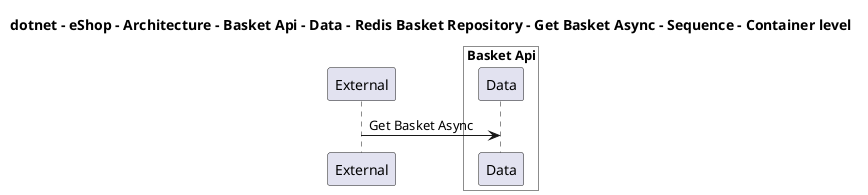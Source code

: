 @startuml

title dotnet - eShop - Architecture - Basket Api - Data - Redis Basket Repository - Get Basket Async - Sequence - Container level

participant "External" as C4InterFlow.SoftwareSystems.ExternalSystem

box "Basket Api" #White
    participant "Data" as dotnet.eShop.Architecture.SoftwareSystems.BasketApi.Containers.Data
end box


C4InterFlow.SoftwareSystems.ExternalSystem -> dotnet.eShop.Architecture.SoftwareSystems.BasketApi.Containers.Data : Get Basket Async


@enduml
